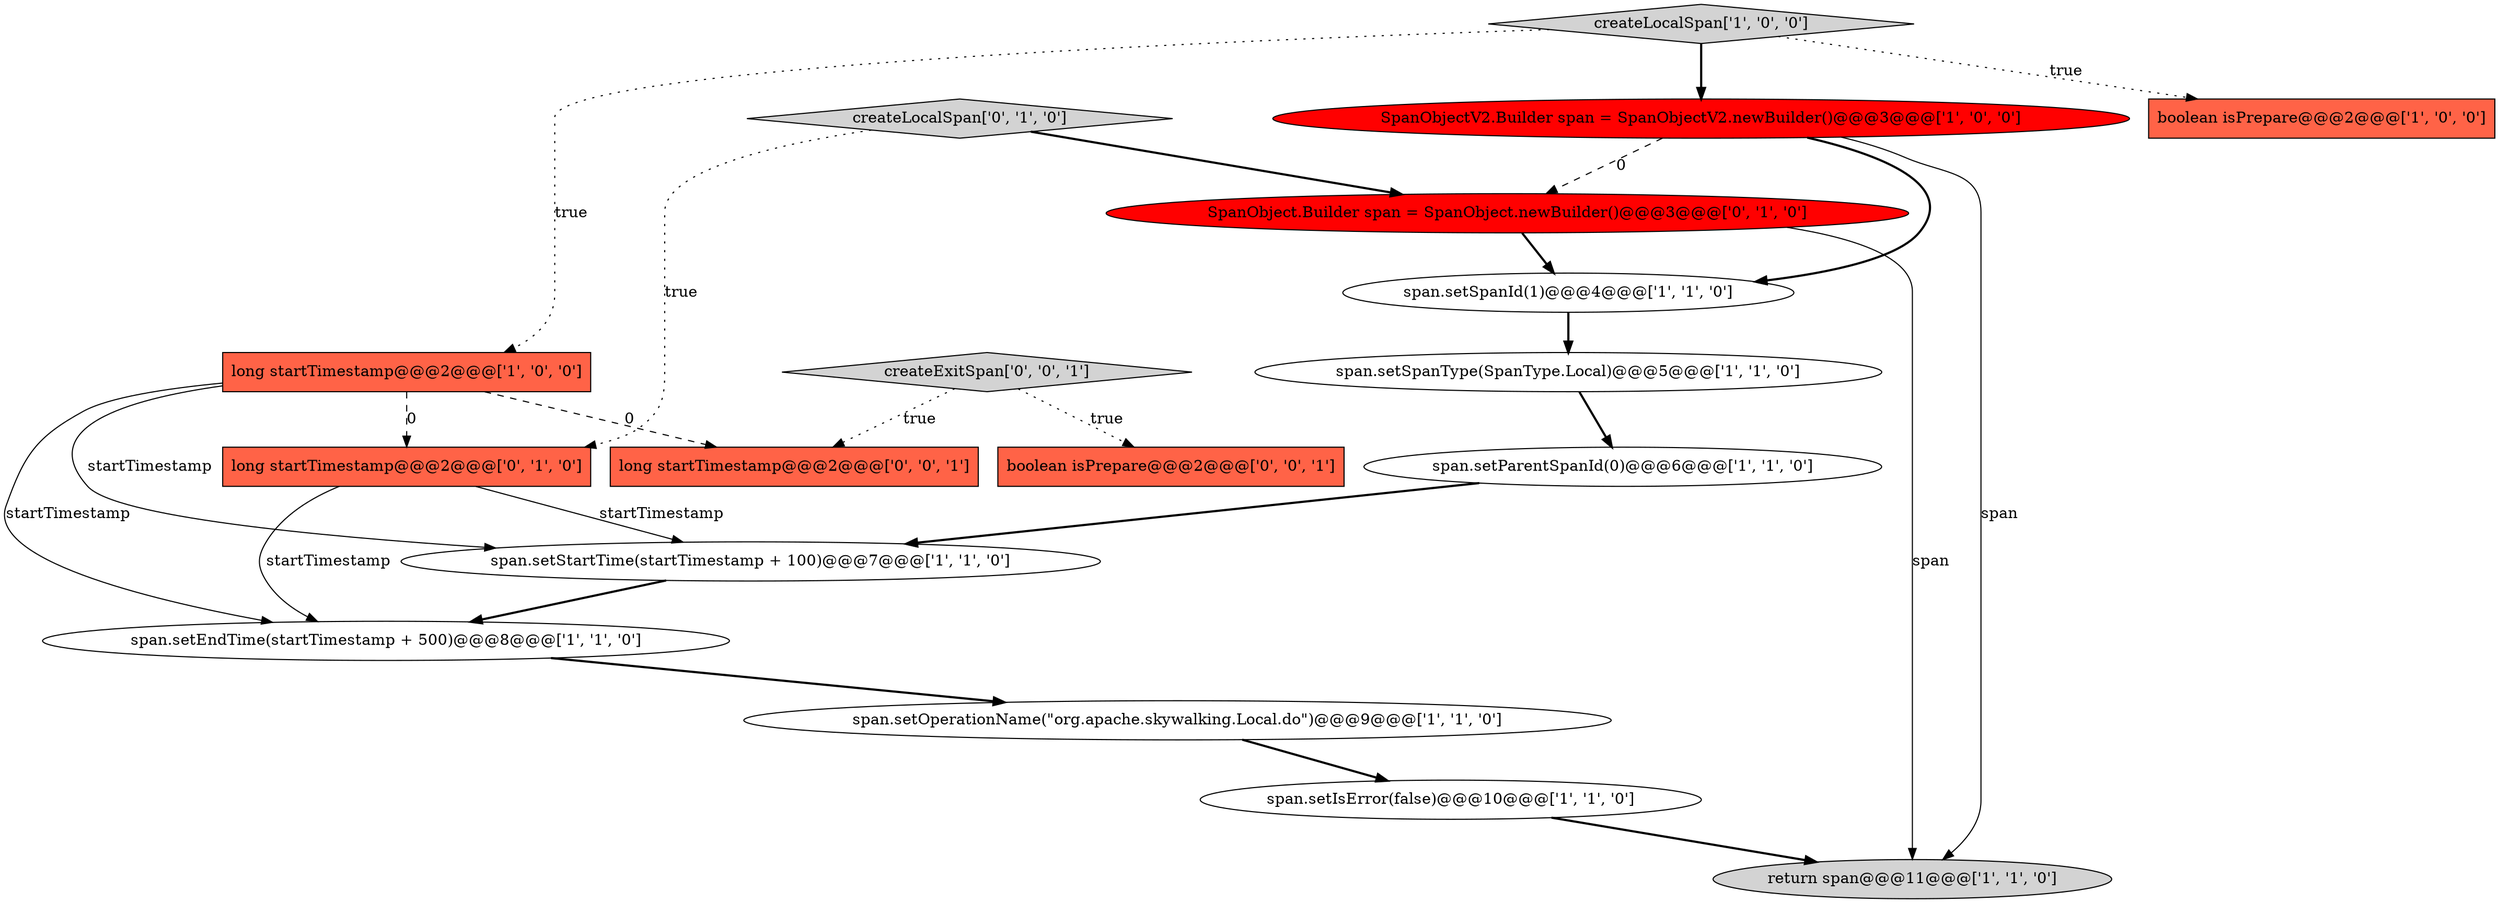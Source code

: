 digraph {
11 [style = filled, label = "return span@@@11@@@['1', '1', '0']", fillcolor = lightgray, shape = ellipse image = "AAA0AAABBB1BBB"];
13 [style = filled, label = "SpanObject.Builder span = SpanObject.newBuilder()@@@3@@@['0', '1', '0']", fillcolor = red, shape = ellipse image = "AAA1AAABBB2BBB"];
8 [style = filled, label = "long startTimestamp@@@2@@@['1', '0', '0']", fillcolor = tomato, shape = box image = "AAA1AAABBB1BBB"];
1 [style = filled, label = "span.setSpanId(1)@@@4@@@['1', '1', '0']", fillcolor = white, shape = ellipse image = "AAA0AAABBB1BBB"];
10 [style = filled, label = "span.setSpanType(SpanType.Local)@@@5@@@['1', '1', '0']", fillcolor = white, shape = ellipse image = "AAA0AAABBB1BBB"];
12 [style = filled, label = "long startTimestamp@@@2@@@['0', '1', '0']", fillcolor = tomato, shape = box image = "AAA1AAABBB2BBB"];
4 [style = filled, label = "span.setIsError(false)@@@10@@@['1', '1', '0']", fillcolor = white, shape = ellipse image = "AAA0AAABBB1BBB"];
9 [style = filled, label = "SpanObjectV2.Builder span = SpanObjectV2.newBuilder()@@@3@@@['1', '0', '0']", fillcolor = red, shape = ellipse image = "AAA1AAABBB1BBB"];
5 [style = filled, label = "span.setEndTime(startTimestamp + 500)@@@8@@@['1', '1', '0']", fillcolor = white, shape = ellipse image = "AAA0AAABBB1BBB"];
15 [style = filled, label = "createExitSpan['0', '0', '1']", fillcolor = lightgray, shape = diamond image = "AAA0AAABBB3BBB"];
17 [style = filled, label = "long startTimestamp@@@2@@@['0', '0', '1']", fillcolor = tomato, shape = box image = "AAA0AAABBB3BBB"];
2 [style = filled, label = "span.setStartTime(startTimestamp + 100)@@@7@@@['1', '1', '0']", fillcolor = white, shape = ellipse image = "AAA0AAABBB1BBB"];
7 [style = filled, label = "createLocalSpan['1', '0', '0']", fillcolor = lightgray, shape = diamond image = "AAA0AAABBB1BBB"];
3 [style = filled, label = "boolean isPrepare@@@2@@@['1', '0', '0']", fillcolor = tomato, shape = box image = "AAA0AAABBB1BBB"];
6 [style = filled, label = "span.setParentSpanId(0)@@@6@@@['1', '1', '0']", fillcolor = white, shape = ellipse image = "AAA0AAABBB1BBB"];
16 [style = filled, label = "boolean isPrepare@@@2@@@['0', '0', '1']", fillcolor = tomato, shape = box image = "AAA0AAABBB3BBB"];
14 [style = filled, label = "createLocalSpan['0', '1', '0']", fillcolor = lightgray, shape = diamond image = "AAA0AAABBB2BBB"];
0 [style = filled, label = "span.setOperationName(\"org.apache.skywalking.Local.do\")@@@9@@@['1', '1', '0']", fillcolor = white, shape = ellipse image = "AAA0AAABBB1BBB"];
12->2 [style = solid, label="startTimestamp"];
14->12 [style = dotted, label="true"];
8->12 [style = dashed, label="0"];
12->5 [style = solid, label="startTimestamp"];
15->16 [style = dotted, label="true"];
10->6 [style = bold, label=""];
13->1 [style = bold, label=""];
6->2 [style = bold, label=""];
15->17 [style = dotted, label="true"];
7->9 [style = bold, label=""];
13->11 [style = solid, label="span"];
5->0 [style = bold, label=""];
0->4 [style = bold, label=""];
7->3 [style = dotted, label="true"];
9->13 [style = dashed, label="0"];
8->17 [style = dashed, label="0"];
14->13 [style = bold, label=""];
9->11 [style = solid, label="span"];
9->1 [style = bold, label=""];
4->11 [style = bold, label=""];
7->8 [style = dotted, label="true"];
1->10 [style = bold, label=""];
8->2 [style = solid, label="startTimestamp"];
2->5 [style = bold, label=""];
8->5 [style = solid, label="startTimestamp"];
}
